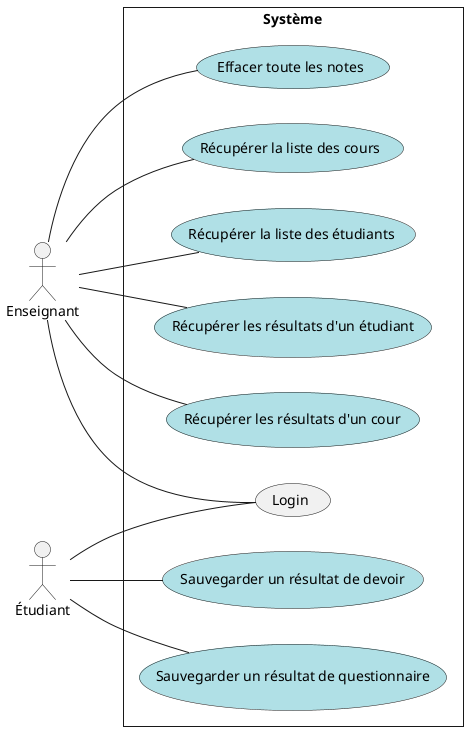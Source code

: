 @startuml
left to right direction
skinparam style strictuml
skinparam packageStyle rect
skinparam backgroundcolor transparent
skinparam defaultfontname Verdana
actor "Enseignant" as T
actor "Étudiant" as S

rectangle "Système" {
  (Sauvegarder un résultat de devoir) as SRD #powderblue
  (Sauvegarder un résultat de questionnaire) as SRQ #powderblue
  (Récupérer les résultats d'un étudiant) as RRE #powderblue
  (Récupérer les résultats d'un cour) as RRC #powderblue
  (Effacer toute les notes) as EN #powderblue
  (Récupérer la liste des cours) as RLC #powderblue
  (Récupérer la liste des étudiants) as RLE #powderblue
  (Login) as L
  T -- L
  S -- L
  S -- SRD
  S -- SRQ
  T -- RRE
  T -- RRC
  T -- EN
  T -- RLC
  T -- RLE
}
@enduml

